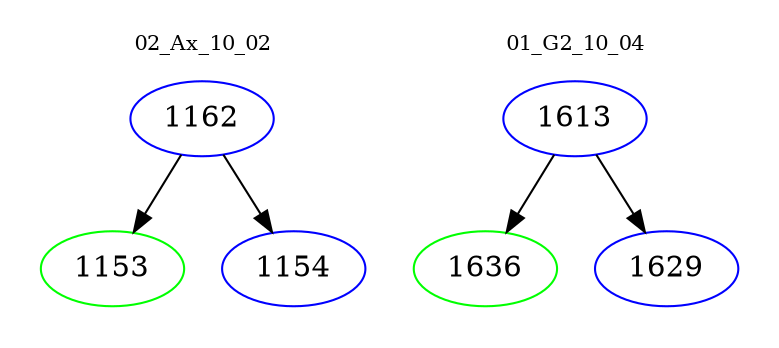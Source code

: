 digraph{
subgraph cluster_0 {
color = white
label = "02_Ax_10_02";
fontsize=10;
T0_1162 [label="1162", color="blue"]
T0_1162 -> T0_1153 [color="black"]
T0_1153 [label="1153", color="green"]
T0_1162 -> T0_1154 [color="black"]
T0_1154 [label="1154", color="blue"]
}
subgraph cluster_1 {
color = white
label = "01_G2_10_04";
fontsize=10;
T1_1613 [label="1613", color="blue"]
T1_1613 -> T1_1636 [color="black"]
T1_1636 [label="1636", color="green"]
T1_1613 -> T1_1629 [color="black"]
T1_1629 [label="1629", color="blue"]
}
}
